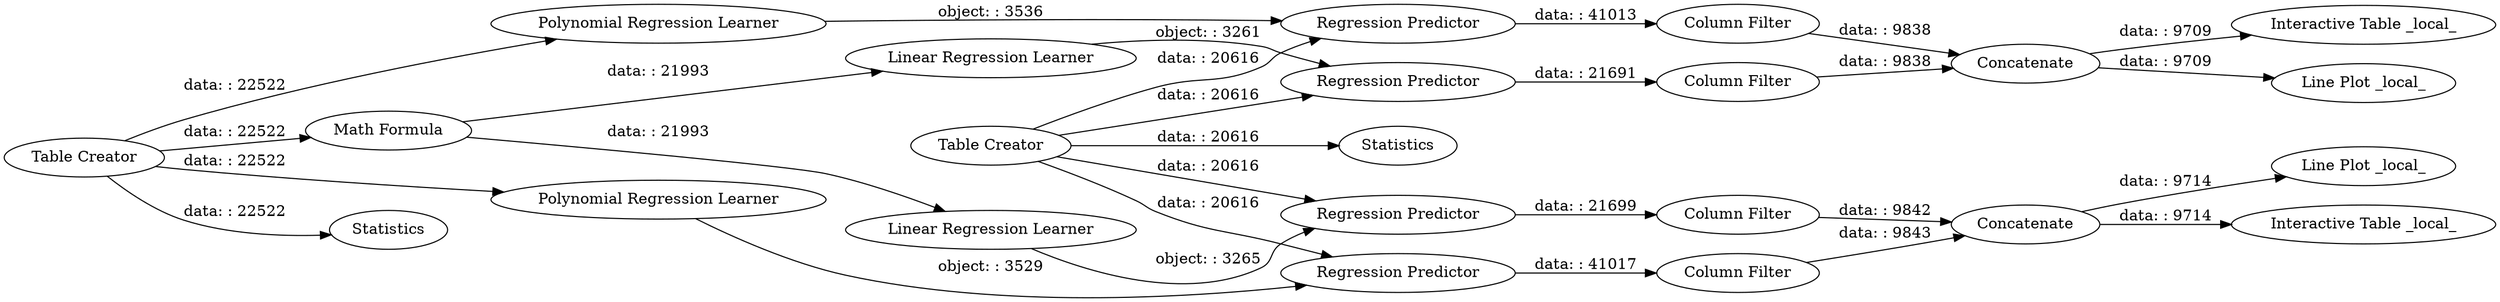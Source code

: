 digraph {
	"-739710779790749474_38" [label="Regression Predictor"]
	"-739710779790749474_52" [label=Concatenate]
	"-739710779790749474_41" [label="Polynomial Regression Learner"]
	"-739710779790749474_50" [label="Column Filter"]
	"-739710779790749474_42" [label=Statistics]
	"-739710779790749474_58" [label="Interactive Table _local_"]
	"-739710779790749474_9" [label="Regression Predictor"]
	"-739710779790749474_51" [label="Column Filter"]
	"-739710779790749474_31" [label="Linear Regression Learner"]
	"-739710779790749474_28" [label="Polynomial Regression Learner"]
	"-739710779790749474_1" [label="Table Creator"]
	"-739710779790749474_14" [label=Statistics]
	"-739710779790749474_48" [label="Column Filter"]
	"-739710779790749474_57" [label="Line Plot _local_"]
	"-739710779790749474_25" [label="Table Creator"]
	"-739710779790749474_35" [label="Math Formula"]
	"-739710779790749474_29" [label="Regression Predictor"]
	"-739710779790749474_55" [label="Interactive Table _local_"]
	"-739710779790749474_32" [label="Regression Predictor"]
	"-739710779790749474_7" [label="Linear Regression Learner"]
	"-739710779790749474_56" [label="Line Plot _local_"]
	"-739710779790749474_49" [label="Column Filter"]
	"-739710779790749474_47" [label=Concatenate]
	"-739710779790749474_49" -> "-739710779790749474_47" [label="data: : 9838"]
	"-739710779790749474_1" -> "-739710779790749474_29" [label="data: : 20616"]
	"-739710779790749474_1" -> "-739710779790749474_32" [label="data: : 20616"]
	"-739710779790749474_41" -> "-739710779790749474_38" [label="object: : 3529"]
	"-739710779790749474_1" -> "-739710779790749474_14" [label="data: : 20616"]
	"-739710779790749474_35" -> "-739710779790749474_31" [label="data: : 21993"]
	"-739710779790749474_32" -> "-739710779790749474_50" [label="data: : 21699"]
	"-739710779790749474_1" -> "-739710779790749474_38" [label="data: : 20616"]
	"-739710779790749474_48" -> "-739710779790749474_47" [label="data: : 9838"]
	"-739710779790749474_50" -> "-739710779790749474_52" [label="data: : 9842"]
	"-739710779790749474_47" -> "-739710779790749474_58" [label="data: : 9709"]
	"-739710779790749474_25" -> "-739710779790749474_28" [label="data: : 22522"]
	"-739710779790749474_29" -> "-739710779790749474_49" [label="data: : 41013"]
	"-739710779790749474_51" -> "-739710779790749474_52" [label="data: : 9843"]
	"-739710779790749474_25" -> "-739710779790749474_42" [label="data: : 22522"]
	"-739710779790749474_31" -> "-739710779790749474_32" [label="object: : 3265"]
	"-739710779790749474_9" -> "-739710779790749474_48" [label="data: : 21691"]
	"-739710779790749474_25" -> "-739710779790749474_35" [label="data: : 22522"]
	"-739710779790749474_52" -> "-739710779790749474_57" [label="data: : 9714"]
	"-739710779790749474_25" -> "-739710779790749474_41" [label="data: : 22522"]
	"-739710779790749474_38" -> "-739710779790749474_51" [label="data: : 41017"]
	"-739710779790749474_35" -> "-739710779790749474_7" [label="data: : 21993"]
	"-739710779790749474_47" -> "-739710779790749474_56" [label="data: : 9709"]
	"-739710779790749474_52" -> "-739710779790749474_55" [label="data: : 9714"]
	"-739710779790749474_7" -> "-739710779790749474_9" [label="object: : 3261"]
	"-739710779790749474_1" -> "-739710779790749474_9" [label="data: : 20616"]
	"-739710779790749474_28" -> "-739710779790749474_29" [label="object: : 3536"]
	rankdir=LR
}
